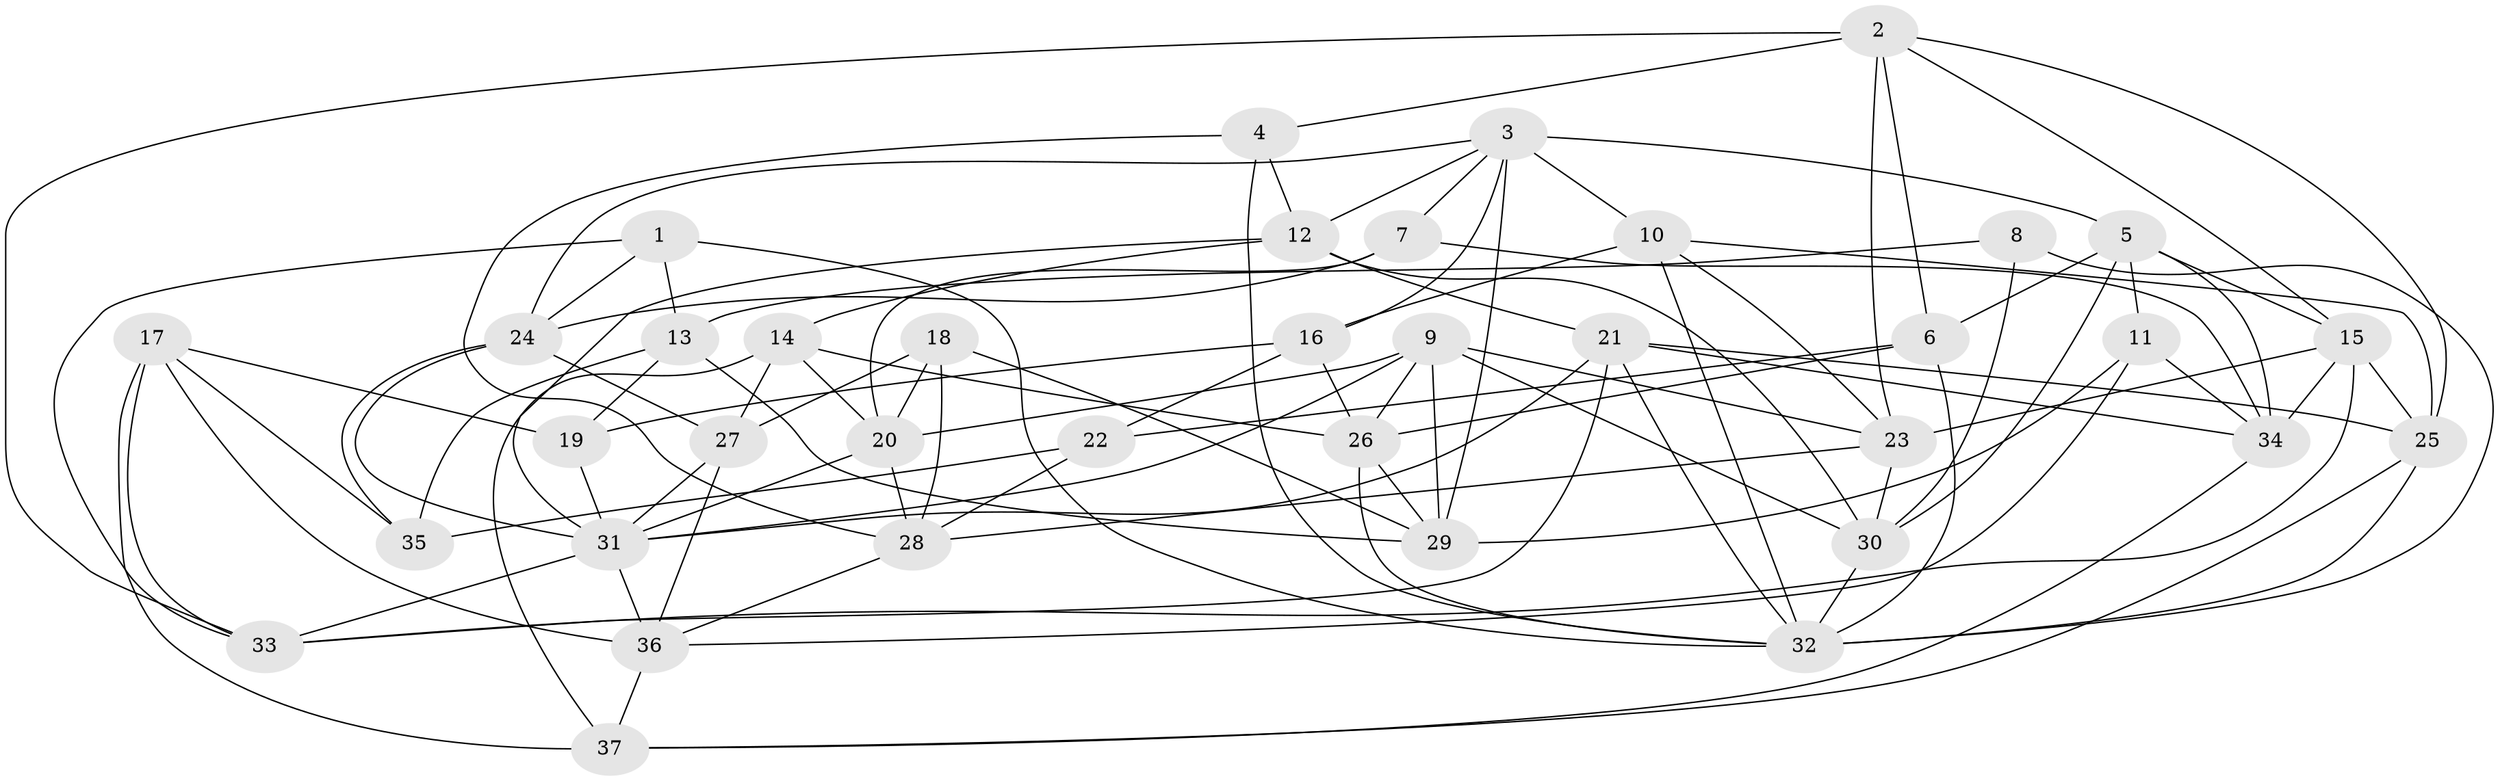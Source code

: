 // original degree distribution, {4: 1.0}
// Generated by graph-tools (version 1.1) at 2025/27/03/09/25 03:27:00]
// undirected, 37 vertices, 101 edges
graph export_dot {
graph [start="1"]
  node [color=gray90,style=filled];
  1;
  2;
  3;
  4;
  5;
  6;
  7;
  8;
  9;
  10;
  11;
  12;
  13;
  14;
  15;
  16;
  17;
  18;
  19;
  20;
  21;
  22;
  23;
  24;
  25;
  26;
  27;
  28;
  29;
  30;
  31;
  32;
  33;
  34;
  35;
  36;
  37;
  1 -- 13 [weight=1.0];
  1 -- 24 [weight=1.0];
  1 -- 32 [weight=1.0];
  1 -- 33 [weight=1.0];
  2 -- 4 [weight=1.0];
  2 -- 6 [weight=1.0];
  2 -- 15 [weight=1.0];
  2 -- 23 [weight=1.0];
  2 -- 25 [weight=1.0];
  2 -- 33 [weight=1.0];
  3 -- 5 [weight=1.0];
  3 -- 7 [weight=1.0];
  3 -- 10 [weight=2.0];
  3 -- 12 [weight=1.0];
  3 -- 16 [weight=1.0];
  3 -- 24 [weight=1.0];
  3 -- 29 [weight=1.0];
  4 -- 12 [weight=1.0];
  4 -- 28 [weight=1.0];
  4 -- 32 [weight=1.0];
  5 -- 6 [weight=1.0];
  5 -- 11 [weight=1.0];
  5 -- 15 [weight=1.0];
  5 -- 30 [weight=1.0];
  5 -- 34 [weight=1.0];
  6 -- 22 [weight=2.0];
  6 -- 26 [weight=1.0];
  6 -- 32 [weight=1.0];
  7 -- 20 [weight=1.0];
  7 -- 24 [weight=1.0];
  7 -- 34 [weight=1.0];
  8 -- 13 [weight=1.0];
  8 -- 30 [weight=1.0];
  8 -- 32 [weight=2.0];
  9 -- 20 [weight=1.0];
  9 -- 23 [weight=1.0];
  9 -- 26 [weight=1.0];
  9 -- 29 [weight=1.0];
  9 -- 30 [weight=1.0];
  9 -- 31 [weight=1.0];
  10 -- 16 [weight=1.0];
  10 -- 23 [weight=1.0];
  10 -- 25 [weight=1.0];
  10 -- 32 [weight=1.0];
  11 -- 29 [weight=1.0];
  11 -- 34 [weight=1.0];
  11 -- 36 [weight=1.0];
  12 -- 14 [weight=1.0];
  12 -- 21 [weight=1.0];
  12 -- 30 [weight=1.0];
  12 -- 31 [weight=1.0];
  13 -- 19 [weight=1.0];
  13 -- 29 [weight=1.0];
  13 -- 35 [weight=2.0];
  14 -- 20 [weight=1.0];
  14 -- 26 [weight=1.0];
  14 -- 27 [weight=2.0];
  14 -- 37 [weight=1.0];
  15 -- 23 [weight=1.0];
  15 -- 25 [weight=1.0];
  15 -- 33 [weight=1.0];
  15 -- 34 [weight=1.0];
  16 -- 19 [weight=2.0];
  16 -- 22 [weight=1.0];
  16 -- 26 [weight=1.0];
  17 -- 19 [weight=1.0];
  17 -- 33 [weight=1.0];
  17 -- 35 [weight=1.0];
  17 -- 36 [weight=1.0];
  17 -- 37 [weight=2.0];
  18 -- 20 [weight=1.0];
  18 -- 27 [weight=1.0];
  18 -- 28 [weight=1.0];
  18 -- 29 [weight=1.0];
  19 -- 31 [weight=2.0];
  20 -- 28 [weight=1.0];
  20 -- 31 [weight=1.0];
  21 -- 25 [weight=1.0];
  21 -- 31 [weight=1.0];
  21 -- 32 [weight=1.0];
  21 -- 33 [weight=1.0];
  21 -- 34 [weight=1.0];
  22 -- 28 [weight=1.0];
  22 -- 35 [weight=2.0];
  23 -- 28 [weight=1.0];
  23 -- 30 [weight=1.0];
  24 -- 27 [weight=1.0];
  24 -- 31 [weight=1.0];
  24 -- 35 [weight=1.0];
  25 -- 32 [weight=1.0];
  25 -- 37 [weight=1.0];
  26 -- 29 [weight=1.0];
  26 -- 32 [weight=1.0];
  27 -- 31 [weight=1.0];
  27 -- 36 [weight=1.0];
  28 -- 36 [weight=1.0];
  30 -- 32 [weight=1.0];
  31 -- 33 [weight=1.0];
  31 -- 36 [weight=1.0];
  34 -- 37 [weight=1.0];
  36 -- 37 [weight=1.0];
}
